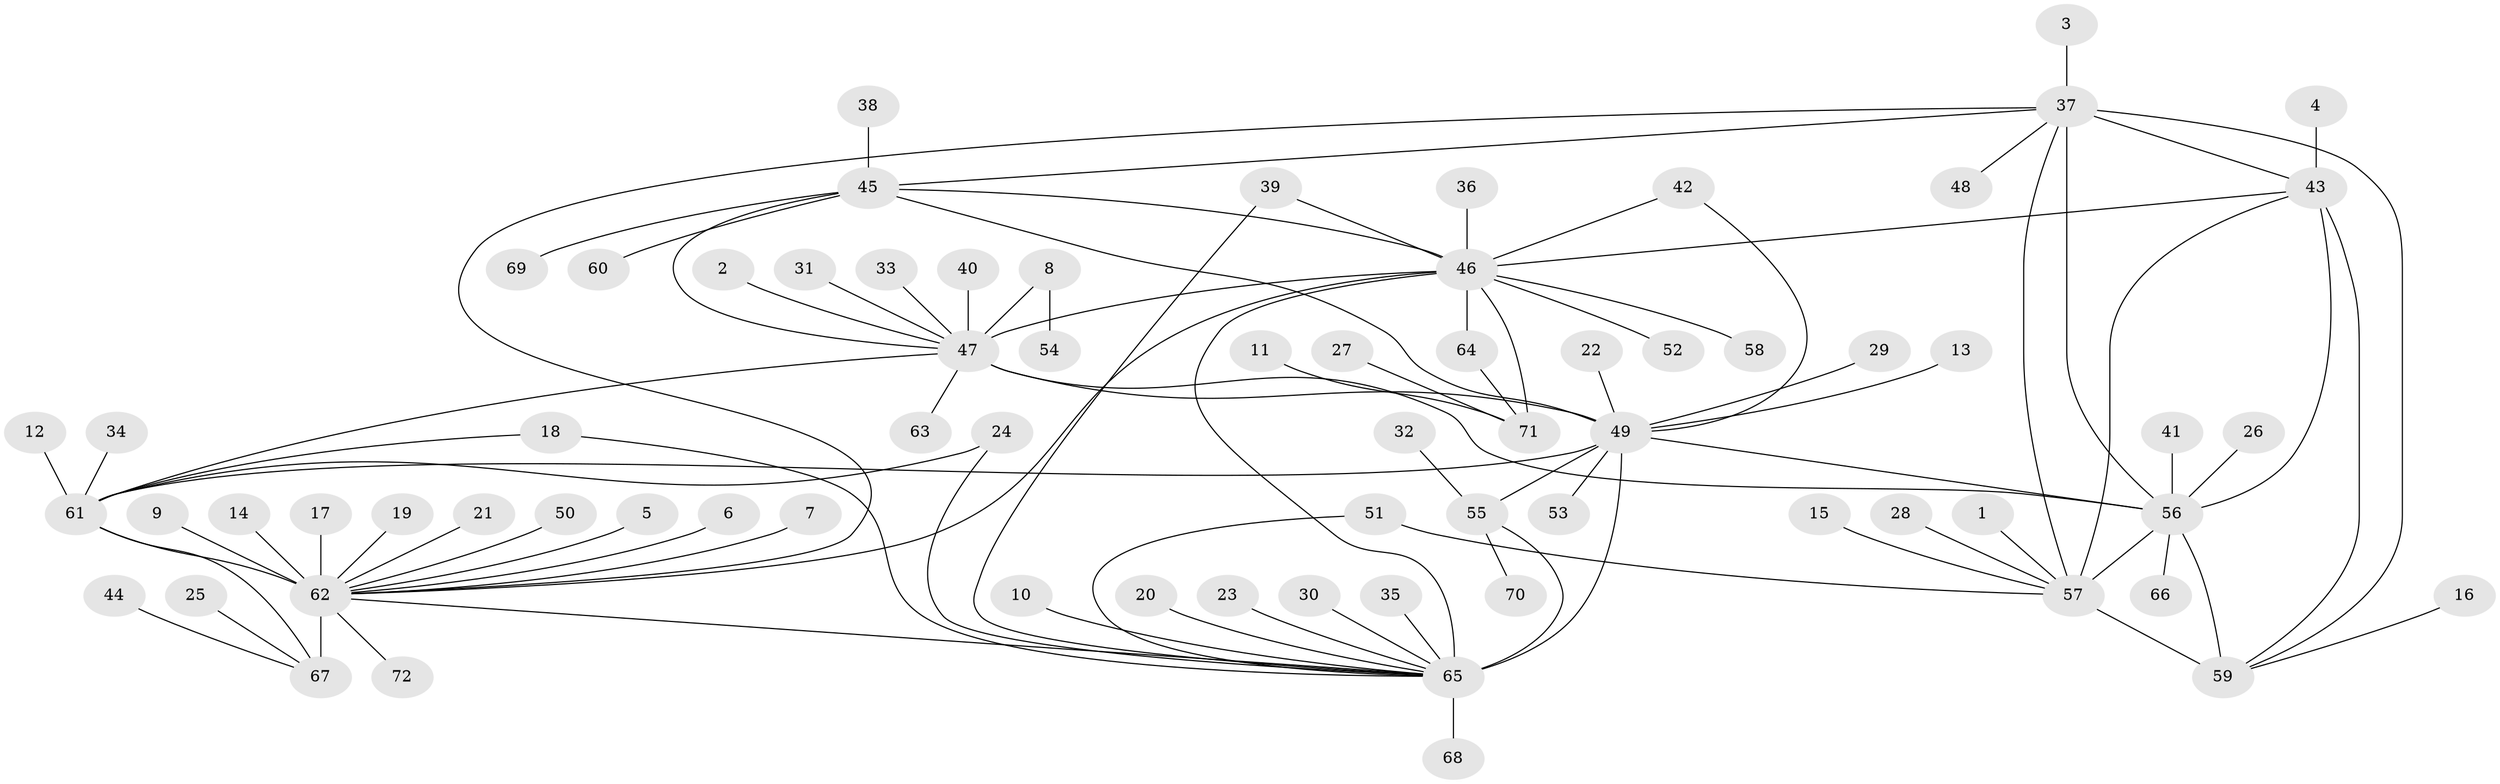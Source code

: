 // original degree distribution, {9: 0.034722222222222224, 14: 0.013888888888888888, 10: 0.04861111111111111, 7: 0.0625, 11: 0.020833333333333332, 8: 0.027777777777777776, 12: 0.027777777777777776, 6: 0.006944444444444444, 13: 0.006944444444444444, 4: 0.013888888888888888, 2: 0.1111111111111111, 1: 0.6111111111111112, 3: 0.013888888888888888}
// Generated by graph-tools (version 1.1) at 2025/50/03/09/25 03:50:30]
// undirected, 72 vertices, 95 edges
graph export_dot {
graph [start="1"]
  node [color=gray90,style=filled];
  1;
  2;
  3;
  4;
  5;
  6;
  7;
  8;
  9;
  10;
  11;
  12;
  13;
  14;
  15;
  16;
  17;
  18;
  19;
  20;
  21;
  22;
  23;
  24;
  25;
  26;
  27;
  28;
  29;
  30;
  31;
  32;
  33;
  34;
  35;
  36;
  37;
  38;
  39;
  40;
  41;
  42;
  43;
  44;
  45;
  46;
  47;
  48;
  49;
  50;
  51;
  52;
  53;
  54;
  55;
  56;
  57;
  58;
  59;
  60;
  61;
  62;
  63;
  64;
  65;
  66;
  67;
  68;
  69;
  70;
  71;
  72;
  1 -- 57 [weight=1.0];
  2 -- 47 [weight=1.0];
  3 -- 37 [weight=1.0];
  4 -- 43 [weight=1.0];
  5 -- 62 [weight=1.0];
  6 -- 62 [weight=1.0];
  7 -- 62 [weight=1.0];
  8 -- 47 [weight=12.0];
  8 -- 54 [weight=1.0];
  9 -- 62 [weight=1.0];
  10 -- 65 [weight=1.0];
  11 -- 71 [weight=1.0];
  12 -- 61 [weight=1.0];
  13 -- 49 [weight=1.0];
  14 -- 62 [weight=1.0];
  15 -- 57 [weight=1.0];
  16 -- 59 [weight=1.0];
  17 -- 62 [weight=1.0];
  18 -- 61 [weight=1.0];
  18 -- 65 [weight=1.0];
  19 -- 62 [weight=1.0];
  20 -- 65 [weight=1.0];
  21 -- 62 [weight=1.0];
  22 -- 49 [weight=1.0];
  23 -- 65 [weight=1.0];
  24 -- 61 [weight=1.0];
  24 -- 65 [weight=1.0];
  25 -- 67 [weight=1.0];
  26 -- 56 [weight=1.0];
  27 -- 71 [weight=1.0];
  28 -- 57 [weight=1.0];
  29 -- 49 [weight=1.0];
  30 -- 65 [weight=1.0];
  31 -- 47 [weight=1.0];
  32 -- 55 [weight=1.0];
  33 -- 47 [weight=1.0];
  34 -- 61 [weight=1.0];
  35 -- 65 [weight=1.0];
  36 -- 46 [weight=1.0];
  37 -- 43 [weight=1.0];
  37 -- 45 [weight=1.0];
  37 -- 48 [weight=1.0];
  37 -- 56 [weight=3.0];
  37 -- 57 [weight=1.0];
  37 -- 59 [weight=1.0];
  37 -- 62 [weight=1.0];
  38 -- 45 [weight=1.0];
  39 -- 46 [weight=1.0];
  39 -- 65 [weight=1.0];
  40 -- 47 [weight=1.0];
  41 -- 56 [weight=1.0];
  42 -- 46 [weight=1.0];
  42 -- 49 [weight=1.0];
  43 -- 46 [weight=1.0];
  43 -- 56 [weight=3.0];
  43 -- 57 [weight=1.0];
  43 -- 59 [weight=1.0];
  44 -- 67 [weight=1.0];
  45 -- 46 [weight=1.0];
  45 -- 47 [weight=1.0];
  45 -- 49 [weight=1.0];
  45 -- 60 [weight=1.0];
  45 -- 69 [weight=1.0];
  46 -- 47 [weight=1.0];
  46 -- 52 [weight=1.0];
  46 -- 58 [weight=1.0];
  46 -- 62 [weight=1.0];
  46 -- 64 [weight=5.0];
  46 -- 65 [weight=2.0];
  46 -- 71 [weight=5.0];
  47 -- 49 [weight=1.0];
  47 -- 56 [weight=1.0];
  47 -- 61 [weight=2.0];
  47 -- 63 [weight=1.0];
  49 -- 53 [weight=1.0];
  49 -- 55 [weight=4.0];
  49 -- 56 [weight=1.0];
  49 -- 61 [weight=1.0];
  49 -- 65 [weight=8.0];
  50 -- 62 [weight=1.0];
  51 -- 57 [weight=1.0];
  51 -- 65 [weight=1.0];
  55 -- 65 [weight=2.0];
  55 -- 70 [weight=1.0];
  56 -- 57 [weight=3.0];
  56 -- 59 [weight=3.0];
  56 -- 66 [weight=1.0];
  57 -- 59 [weight=1.0];
  61 -- 62 [weight=6.0];
  61 -- 67 [weight=1.0];
  62 -- 65 [weight=1.0];
  62 -- 67 [weight=5.0];
  62 -- 72 [weight=1.0];
  64 -- 71 [weight=1.0];
  65 -- 68 [weight=1.0];
}
